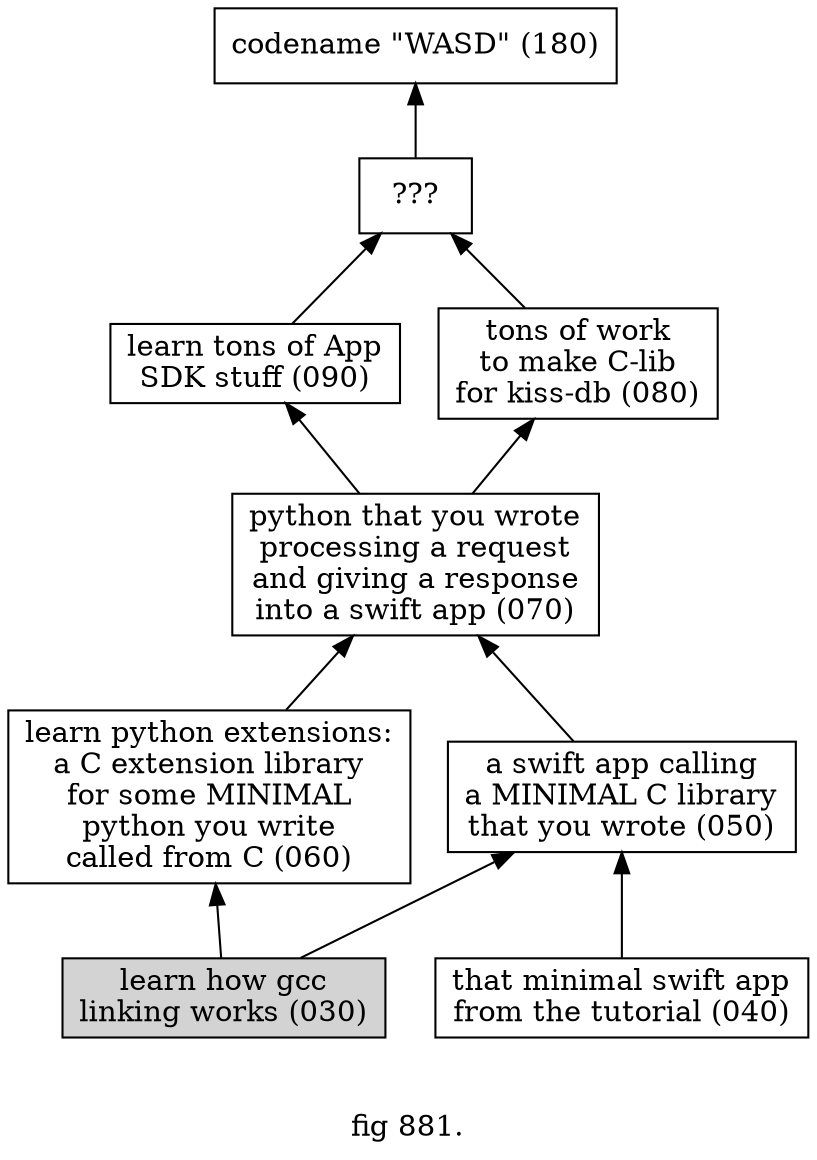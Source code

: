 digraph g {
rankdir=BT
node[shape=rect]


/*
base actions perhaps not needed for that one actions

*/

180[label="codename \"WASD\" (180)"]
100->180
100[label="???"]
090->100
090[label="learn tons of App\nSDK stuff (090)"]
080->100
080[label="tons of work\nto make C-lib\nfor kiss-db (080)"]
070->090
070->080
070[label="python that you wrote
processing a request
and giving a response
into a swift app (070)"]
060->070
060[label="learn python extensions:
a C extension library
for some MINIMAL
python you write
called from C (060)"]
050->070
050[label="a swift app calling
a MINIMAL C library
that you wrote (050)"]
040->050
040[label="that minimal swift app
from the tutorial (040)"]
030->060
030->050
030[label="learn how gcc
linking works (030)" style=filled]

label="

fig 881."
}
/*
#born.
*/

